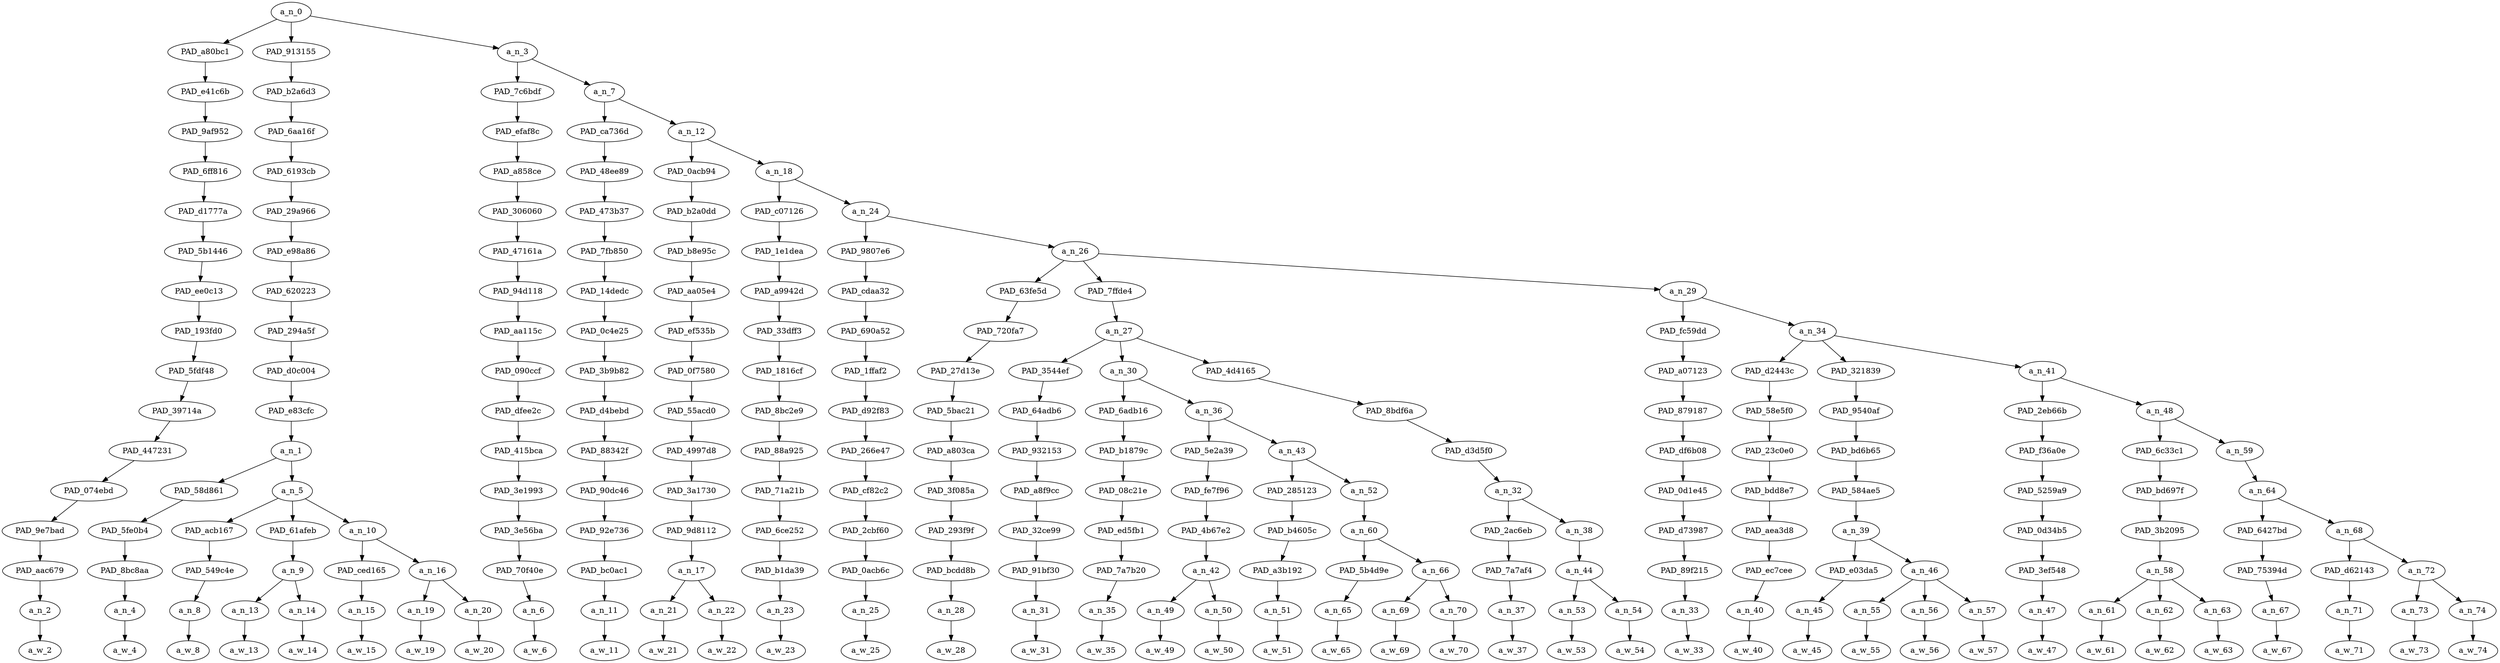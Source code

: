 strict digraph "" {
	a_n_0	[div_dir=1,
		index=0,
		level=16,
		pos="5.95191333912037,16!",
		text_span="[0, 1, 2, 3, 4, 5, 6, 7, 8, 9, 10, 11, 12, 13, 14, 15, 16, 17, 18, 19, 20, 21, 22, 23, 24, 25, 26, 27, 28, 29, 30, 31, 32, 33, 34, \
35, 36, 37, 38, 39]",
		value=1.00000001];
	PAD_a80bc1	[div_dir=1,
		index=1,
		level=15,
		pos="7.0,15!",
		text_span="[7]",
		value=0.01463739];
	a_n_0 -> PAD_a80bc1;
	PAD_913155	[div_dir=1,
		index=0,
		level=15,
		pos="1.375,15!",
		text_span="[0, 1, 2, 3, 4, 5, 6]",
		value=0.32073524];
	a_n_0 -> PAD_913155;
	a_n_3	[div_dir=1,
		index=2,
		level=15,
		pos="9.48074001736111,15!",
		text_span="[8, 9, 10, 11, 12, 13, 14, 15, 16, 17, 18, 19, 20, 21, 22, 23, 24, 25, 26, 27, 28, 29, 30, 31, 32, 33, 34, 35, 36, 37, 38, 39]",
		value=0.66426019];
	a_n_0 -> a_n_3;
	PAD_e41c6b	[div_dir=1,
		index=1,
		level=14,
		pos="7.0,14!",
		text_span="[7]",
		value=0.01463739];
	PAD_a80bc1 -> PAD_e41c6b;
	PAD_9af952	[div_dir=1,
		index=1,
		level=13,
		pos="7.0,13!",
		text_span="[7]",
		value=0.01463739];
	PAD_e41c6b -> PAD_9af952;
	PAD_6ff816	[div_dir=1,
		index=1,
		level=12,
		pos="7.0,12!",
		text_span="[7]",
		value=0.01463739];
	PAD_9af952 -> PAD_6ff816;
	PAD_d1777a	[div_dir=1,
		index=1,
		level=11,
		pos="7.0,11!",
		text_span="[7]",
		value=0.01463739];
	PAD_6ff816 -> PAD_d1777a;
	PAD_5b1446	[div_dir=1,
		index=1,
		level=10,
		pos="7.0,10!",
		text_span="[7]",
		value=0.01463739];
	PAD_d1777a -> PAD_5b1446;
	PAD_ee0c13	[div_dir=1,
		index=1,
		level=9,
		pos="7.0,9!",
		text_span="[7]",
		value=0.01463739];
	PAD_5b1446 -> PAD_ee0c13;
	PAD_193fd0	[div_dir=1,
		index=1,
		level=8,
		pos="7.0,8!",
		text_span="[7]",
		value=0.01463739];
	PAD_ee0c13 -> PAD_193fd0;
	PAD_5fdf48	[div_dir=1,
		index=1,
		level=7,
		pos="7.0,7!",
		text_span="[7]",
		value=0.01463739];
	PAD_193fd0 -> PAD_5fdf48;
	PAD_39714a	[div_dir=1,
		index=1,
		level=6,
		pos="7.0,6!",
		text_span="[7]",
		value=0.01463739];
	PAD_5fdf48 -> PAD_39714a;
	PAD_447231	[div_dir=1,
		index=1,
		level=5,
		pos="7.0,5!",
		text_span="[7]",
		value=0.01463739];
	PAD_39714a -> PAD_447231;
	PAD_074ebd	[div_dir=1,
		index=2,
		level=4,
		pos="7.0,4!",
		text_span="[7]",
		value=0.01463739];
	PAD_447231 -> PAD_074ebd;
	PAD_9e7bad	[div_dir=1,
		index=4,
		level=3,
		pos="7.0,3!",
		text_span="[7]",
		value=0.01463739];
	PAD_074ebd -> PAD_9e7bad;
	PAD_aac679	[div_dir=1,
		index=5,
		level=2,
		pos="7.0,2!",
		text_span="[7]",
		value=0.01463739];
	PAD_9e7bad -> PAD_aac679;
	a_n_2	[div_dir=1,
		index=7,
		level=1,
		pos="7.0,1!",
		text_span="[7]",
		value=0.01463739];
	PAD_aac679 -> a_n_2;
	a_w_2	[div_dir=0,
		index=7,
		level=0,
		pos="7,0!",
		text_span="[7]",
		value=but];
	a_n_2 -> a_w_2;
	PAD_b2a6d3	[div_dir=1,
		index=0,
		level=14,
		pos="1.375,14!",
		text_span="[0, 1, 2, 3, 4, 5, 6]",
		value=0.32073524];
	PAD_913155 -> PAD_b2a6d3;
	PAD_6aa16f	[div_dir=1,
		index=0,
		level=13,
		pos="1.375,13!",
		text_span="[0, 1, 2, 3, 4, 5, 6]",
		value=0.32073524];
	PAD_b2a6d3 -> PAD_6aa16f;
	PAD_6193cb	[div_dir=1,
		index=0,
		level=12,
		pos="1.375,12!",
		text_span="[0, 1, 2, 3, 4, 5, 6]",
		value=0.32073524];
	PAD_6aa16f -> PAD_6193cb;
	PAD_29a966	[div_dir=1,
		index=0,
		level=11,
		pos="1.375,11!",
		text_span="[0, 1, 2, 3, 4, 5, 6]",
		value=0.32073524];
	PAD_6193cb -> PAD_29a966;
	PAD_e98a86	[div_dir=1,
		index=0,
		level=10,
		pos="1.375,10!",
		text_span="[0, 1, 2, 3, 4, 5, 6]",
		value=0.32073524];
	PAD_29a966 -> PAD_e98a86;
	PAD_620223	[div_dir=1,
		index=0,
		level=9,
		pos="1.375,9!",
		text_span="[0, 1, 2, 3, 4, 5, 6]",
		value=0.32073524];
	PAD_e98a86 -> PAD_620223;
	PAD_294a5f	[div_dir=1,
		index=0,
		level=8,
		pos="1.375,8!",
		text_span="[0, 1, 2, 3, 4, 5, 6]",
		value=0.32073524];
	PAD_620223 -> PAD_294a5f;
	PAD_d0c004	[div_dir=1,
		index=0,
		level=7,
		pos="1.375,7!",
		text_span="[0, 1, 2, 3, 4, 5, 6]",
		value=0.32073524];
	PAD_294a5f -> PAD_d0c004;
	PAD_e83cfc	[div_dir=1,
		index=0,
		level=6,
		pos="1.375,6!",
		text_span="[0, 1, 2, 3, 4, 5, 6]",
		value=0.32073524];
	PAD_d0c004 -> PAD_e83cfc;
	a_n_1	[div_dir=1,
		index=0,
		level=5,
		pos="1.375,5!",
		text_span="[0, 1, 2, 3, 4, 5, 6]",
		value=0.32073524];
	PAD_e83cfc -> a_n_1;
	PAD_58d861	[div_dir=1,
		index=0,
		level=4,
		pos="0.0,4!",
		text_span="[0]",
		value=0.10553053];
	a_n_1 -> PAD_58d861;
	a_n_5	[div_dir=1,
		index=1,
		level=4,
		pos="2.75,4!",
		text_span="[1, 2, 3, 4, 5, 6]",
		value=0.21490451];
	a_n_1 -> a_n_5;
	PAD_5fe0b4	[div_dir=1,
		index=0,
		level=3,
		pos="0.0,3!",
		text_span="[0]",
		value=0.10553053];
	PAD_58d861 -> PAD_5fe0b4;
	PAD_8bc8aa	[div_dir=1,
		index=0,
		level=2,
		pos="0.0,2!",
		text_span="[0]",
		value=0.10553053];
	PAD_5fe0b4 -> PAD_8bc8aa;
	a_n_4	[div_dir=1,
		index=0,
		level=1,
		pos="0.0,1!",
		text_span="[0]",
		value=0.10553053];
	PAD_8bc8aa -> a_n_4;
	a_w_4	[div_dir=0,
		index=0,
		level=0,
		pos="0,0!",
		text_span="[0]",
		value=blacks];
	a_n_4 -> a_w_4;
	PAD_acb167	[div_dir=-1,
		index=1,
		level=3,
		pos="1.0,3!",
		text_span="[1]",
		value=0.02752094];
	a_n_5 -> PAD_acb167;
	PAD_61afeb	[div_dir=1,
		index=2,
		level=3,
		pos="2.5,3!",
		text_span="[2, 3]",
		value=0.09133739];
	a_n_5 -> PAD_61afeb;
	a_n_10	[div_dir=-1,
		index=3,
		level=3,
		pos="4.75,3!",
		text_span="[4, 5, 6]",
		value=0.09603195];
	a_n_5 -> a_n_10;
	PAD_549c4e	[div_dir=-1,
		index=1,
		level=2,
		pos="1.0,2!",
		text_span="[1]",
		value=0.02752094];
	PAD_acb167 -> PAD_549c4e;
	a_n_8	[div_dir=-1,
		index=1,
		level=1,
		pos="1.0,1!",
		text_span="[1]",
		value=0.02752094];
	PAD_549c4e -> a_n_8;
	a_w_8	[div_dir=0,
		index=1,
		level=0,
		pos="1,0!",
		text_span="[1]",
		value=are];
	a_n_8 -> a_w_8;
	a_n_9	[div_dir=1,
		index=2,
		level=2,
		pos="2.5,2!",
		text_span="[2, 3]",
		value=0.09133739];
	PAD_61afeb -> a_n_9;
	a_n_13	[div_dir=-1,
		index=2,
		level=1,
		pos="2.0,1!",
		text_span="[2]",
		value=0.02271709];
	a_n_9 -> a_n_13;
	a_n_14	[div_dir=1,
		index=3,
		level=1,
		pos="3.0,1!",
		text_span="[3]",
		value=0.06853545];
	a_n_9 -> a_n_14;
	a_w_13	[div_dir=0,
		index=2,
		level=0,
		pos="2,0!",
		text_span="[2]",
		value=much];
	a_n_13 -> a_w_13;
	a_w_14	[div_dir=0,
		index=3,
		level=0,
		pos="3,0!",
		text_span="[3]",
		value=fatter];
	a_n_14 -> a_w_14;
	PAD_ced165	[div_dir=-1,
		index=3,
		level=2,
		pos="4.0,2!",
		text_span="[4]",
		value=0.02059287];
	a_n_10 -> PAD_ced165;
	a_n_16	[div_dir=1,
		index=4,
		level=2,
		pos="5.5,2!",
		text_span="[5, 6]",
		value=0.07539213];
	a_n_10 -> a_n_16;
	a_n_15	[div_dir=-1,
		index=4,
		level=1,
		pos="4.0,1!",
		text_span="[4]",
		value=0.02059287];
	PAD_ced165 -> a_n_15;
	a_w_15	[div_dir=0,
		index=4,
		level=0,
		pos="4,0!",
		text_span="[4]",
		value=in];
	a_n_15 -> a_w_15;
	a_n_19	[div_dir=-1,
		index=5,
		level=1,
		pos="5.0,1!",
		text_span="[5]",
		value=0.04233211];
	a_n_16 -> a_n_19;
	a_n_20	[div_dir=1,
		index=6,
		level=1,
		pos="6.0,1!",
		text_span="[6]",
		value=0.03305390];
	a_n_16 -> a_n_20;
	a_w_19	[div_dir=0,
		index=5,
		level=0,
		pos="5,0!",
		text_span="[5]",
		value=white];
	a_n_19 -> a_w_19;
	a_w_20	[div_dir=0,
		index=6,
		level=0,
		pos="6,0!",
		text_span="[6]",
		value=societies];
	a_n_20 -> a_w_20;
	PAD_7c6bdf	[div_dir=1,
		index=2,
		level=14,
		pos="8.0,14!",
		text_span="[8]",
		value=0.01383015];
	a_n_3 -> PAD_7c6bdf;
	a_n_7	[div_dir=1,
		index=3,
		level=14,
		pos="10.961480034722221,14!",
		text_span="[9, 10, 11, 12, 13, 14, 15, 16, 17, 18, 19, 20, 21, 22, 23, 24, 25, 26, 27, 28, 29, 30, 31, 32, 33, 34, 35, 36, 37, 38, 39]",
		value=0.65016518];
	a_n_3 -> a_n_7;
	PAD_efaf8c	[div_dir=1,
		index=2,
		level=13,
		pos="8.0,13!",
		text_span="[8]",
		value=0.01383015];
	PAD_7c6bdf -> PAD_efaf8c;
	PAD_a858ce	[div_dir=1,
		index=2,
		level=12,
		pos="8.0,12!",
		text_span="[8]",
		value=0.01383015];
	PAD_efaf8c -> PAD_a858ce;
	PAD_306060	[div_dir=1,
		index=2,
		level=11,
		pos="8.0,11!",
		text_span="[8]",
		value=0.01383015];
	PAD_a858ce -> PAD_306060;
	PAD_47161a	[div_dir=1,
		index=2,
		level=10,
		pos="8.0,10!",
		text_span="[8]",
		value=0.01383015];
	PAD_306060 -> PAD_47161a;
	PAD_94d118	[div_dir=1,
		index=2,
		level=9,
		pos="8.0,9!",
		text_span="[8]",
		value=0.01383015];
	PAD_47161a -> PAD_94d118;
	PAD_aa115c	[div_dir=1,
		index=2,
		level=8,
		pos="8.0,8!",
		text_span="[8]",
		value=0.01383015];
	PAD_94d118 -> PAD_aa115c;
	PAD_090ccf	[div_dir=1,
		index=2,
		level=7,
		pos="8.0,7!",
		text_span="[8]",
		value=0.01383015];
	PAD_aa115c -> PAD_090ccf;
	PAD_dfee2c	[div_dir=1,
		index=2,
		level=6,
		pos="8.0,6!",
		text_span="[8]",
		value=0.01383015];
	PAD_090ccf -> PAD_dfee2c;
	PAD_415bca	[div_dir=1,
		index=2,
		level=5,
		pos="8.0,5!",
		text_span="[8]",
		value=0.01383015];
	PAD_dfee2c -> PAD_415bca;
	PAD_3e1993	[div_dir=1,
		index=3,
		level=4,
		pos="8.0,4!",
		text_span="[8]",
		value=0.01383015];
	PAD_415bca -> PAD_3e1993;
	PAD_3e56ba	[div_dir=1,
		index=5,
		level=3,
		pos="8.0,3!",
		text_span="[8]",
		value=0.01383015];
	PAD_3e1993 -> PAD_3e56ba;
	PAD_70f40e	[div_dir=1,
		index=6,
		level=2,
		pos="8.0,2!",
		text_span="[8]",
		value=0.01383015];
	PAD_3e56ba -> PAD_70f40e;
	a_n_6	[div_dir=1,
		index=8,
		level=1,
		pos="8.0,1!",
		text_span="[8]",
		value=0.01383015];
	PAD_70f40e -> a_n_6;
	a_w_6	[div_dir=0,
		index=8,
		level=0,
		pos="8,0!",
		text_span="[8]",
		value=they];
	a_n_6 -> a_w_6;
	PAD_ca736d	[div_dir=1,
		index=3,
		level=13,
		pos="9.0,13!",
		text_span="[9]",
		value=0.01818462];
	a_n_7 -> PAD_ca736d;
	a_n_12	[div_dir=1,
		index=4,
		level=13,
		pos="12.922960069444445,13!",
		text_span="[10, 11, 12, 13, 14, 15, 16, 17, 18, 19, 20, 21, 22, 23, 24, 25, 26, 27, 28, 29, 30, 31, 32, 33, 34, 35, 36, 37, 38, 39]",
		value=0.63173084];
	a_n_7 -> a_n_12;
	PAD_48ee89	[div_dir=1,
		index=3,
		level=12,
		pos="9.0,12!",
		text_span="[9]",
		value=0.01818462];
	PAD_ca736d -> PAD_48ee89;
	PAD_473b37	[div_dir=1,
		index=3,
		level=11,
		pos="9.0,11!",
		text_span="[9]",
		value=0.01818462];
	PAD_48ee89 -> PAD_473b37;
	PAD_7fb850	[div_dir=1,
		index=3,
		level=10,
		pos="9.0,10!",
		text_span="[9]",
		value=0.01818462];
	PAD_473b37 -> PAD_7fb850;
	PAD_14dedc	[div_dir=1,
		index=3,
		level=9,
		pos="9.0,9!",
		text_span="[9]",
		value=0.01818462];
	PAD_7fb850 -> PAD_14dedc;
	PAD_0c4e25	[div_dir=1,
		index=3,
		level=8,
		pos="9.0,8!",
		text_span="[9]",
		value=0.01818462];
	PAD_14dedc -> PAD_0c4e25;
	PAD_3b9b82	[div_dir=1,
		index=3,
		level=7,
		pos="9.0,7!",
		text_span="[9]",
		value=0.01818462];
	PAD_0c4e25 -> PAD_3b9b82;
	PAD_d4bebd	[div_dir=1,
		index=3,
		level=6,
		pos="9.0,6!",
		text_span="[9]",
		value=0.01818462];
	PAD_3b9b82 -> PAD_d4bebd;
	PAD_88342f	[div_dir=1,
		index=3,
		level=5,
		pos="9.0,5!",
		text_span="[9]",
		value=0.01818462];
	PAD_d4bebd -> PAD_88342f;
	PAD_90dc46	[div_dir=1,
		index=4,
		level=4,
		pos="9.0,4!",
		text_span="[9]",
		value=0.01818462];
	PAD_88342f -> PAD_90dc46;
	PAD_92e736	[div_dir=1,
		index=6,
		level=3,
		pos="9.0,3!",
		text_span="[9]",
		value=0.01818462];
	PAD_90dc46 -> PAD_92e736;
	PAD_bc0ac1	[div_dir=1,
		index=7,
		level=2,
		pos="9.0,2!",
		text_span="[9]",
		value=0.01818462];
	PAD_92e736 -> PAD_bc0ac1;
	a_n_11	[div_dir=1,
		index=9,
		level=1,
		pos="9.0,1!",
		text_span="[9]",
		value=0.01818462];
	PAD_bc0ac1 -> a_n_11;
	a_w_11	[div_dir=0,
		index=9,
		level=0,
		pos="9,0!",
		text_span="[9]",
		value=complain];
	a_n_11 -> a_w_11;
	PAD_0acb94	[div_dir=1,
		index=4,
		level=12,
		pos="10.5,12!",
		text_span="[10, 11]",
		value=0.03201707];
	a_n_12 -> PAD_0acb94;
	a_n_18	[div_dir=1,
		index=5,
		level=12,
		pos="15.34592013888889,12!",
		text_span="[12, 13, 14, 15, 16, 17, 18, 19, 20, 21, 22, 23, 24, 25, 26, 27, 28, 29, 30, 31, 32, 33, 34, 35, 36, 37, 38, 39]",
		value=0.59946098];
	a_n_12 -> a_n_18;
	PAD_b2a0dd	[div_dir=1,
		index=4,
		level=11,
		pos="10.5,11!",
		text_span="[10, 11]",
		value=0.03201707];
	PAD_0acb94 -> PAD_b2a0dd;
	PAD_b8e95c	[div_dir=1,
		index=4,
		level=10,
		pos="10.5,10!",
		text_span="[10, 11]",
		value=0.03201707];
	PAD_b2a0dd -> PAD_b8e95c;
	PAD_aa05e4	[div_dir=1,
		index=4,
		level=9,
		pos="10.5,9!",
		text_span="[10, 11]",
		value=0.03201707];
	PAD_b8e95c -> PAD_aa05e4;
	PAD_ef535b	[div_dir=1,
		index=4,
		level=8,
		pos="10.5,8!",
		text_span="[10, 11]",
		value=0.03201707];
	PAD_aa05e4 -> PAD_ef535b;
	PAD_0f7580	[div_dir=1,
		index=4,
		level=7,
		pos="10.5,7!",
		text_span="[10, 11]",
		value=0.03201707];
	PAD_ef535b -> PAD_0f7580;
	PAD_55acd0	[div_dir=1,
		index=4,
		level=6,
		pos="10.5,6!",
		text_span="[10, 11]",
		value=0.03201707];
	PAD_0f7580 -> PAD_55acd0;
	PAD_4997d8	[div_dir=1,
		index=4,
		level=5,
		pos="10.5,5!",
		text_span="[10, 11]",
		value=0.03201707];
	PAD_55acd0 -> PAD_4997d8;
	PAD_3a1730	[div_dir=1,
		index=5,
		level=4,
		pos="10.5,4!",
		text_span="[10, 11]",
		value=0.03201707];
	PAD_4997d8 -> PAD_3a1730;
	PAD_9d8112	[div_dir=1,
		index=7,
		level=3,
		pos="10.5,3!",
		text_span="[10, 11]",
		value=0.03201707];
	PAD_3a1730 -> PAD_9d8112;
	a_n_17	[div_dir=1,
		index=8,
		level=2,
		pos="10.5,2!",
		text_span="[10, 11]",
		value=0.03201707];
	PAD_9d8112 -> a_n_17;
	a_n_21	[div_dir=1,
		index=10,
		level=1,
		pos="10.0,1!",
		text_span="[10]",
		value=0.01309291];
	a_n_17 -> a_n_21;
	a_n_22	[div_dir=-1,
		index=11,
		level=1,
		pos="11.0,1!",
		text_span="[11]",
		value=0.01890893];
	a_n_17 -> a_n_22;
	a_w_21	[div_dir=0,
		index=10,
		level=0,
		pos="10,0!",
		text_span="[10]",
		value=a];
	a_n_21 -> a_w_21;
	a_w_22	[div_dir=0,
		index=11,
		level=0,
		pos="11,0!",
		text_span="[11]",
		value=lot];
	a_n_22 -> a_w_22;
	PAD_c07126	[div_dir=-1,
		index=5,
		level=11,
		pos="12.0,11!",
		text_span="[12]",
		value=0.01991676];
	a_n_18 -> PAD_c07126;
	a_n_24	[div_dir=1,
		index=6,
		level=11,
		pos="18.69184027777778,11!",
		text_span="[13, 14, 15, 16, 17, 18, 19, 20, 21, 22, 23, 24, 25, 26, 27, 28, 29, 30, 31, 32, 33, 34, 35, 36, 37, 38, 39]",
		value=0.57928656];
	a_n_18 -> a_n_24;
	PAD_1e1dea	[div_dir=-1,
		index=5,
		level=10,
		pos="12.0,10!",
		text_span="[12]",
		value=0.01991676];
	PAD_c07126 -> PAD_1e1dea;
	PAD_a9942d	[div_dir=-1,
		index=5,
		level=9,
		pos="12.0,9!",
		text_span="[12]",
		value=0.01991676];
	PAD_1e1dea -> PAD_a9942d;
	PAD_33dff3	[div_dir=-1,
		index=5,
		level=8,
		pos="12.0,8!",
		text_span="[12]",
		value=0.01991676];
	PAD_a9942d -> PAD_33dff3;
	PAD_1816cf	[div_dir=-1,
		index=5,
		level=7,
		pos="12.0,7!",
		text_span="[12]",
		value=0.01991676];
	PAD_33dff3 -> PAD_1816cf;
	PAD_8bc2e9	[div_dir=-1,
		index=5,
		level=6,
		pos="12.0,6!",
		text_span="[12]",
		value=0.01991676];
	PAD_1816cf -> PAD_8bc2e9;
	PAD_88a925	[div_dir=-1,
		index=5,
		level=5,
		pos="12.0,5!",
		text_span="[12]",
		value=0.01991676];
	PAD_8bc2e9 -> PAD_88a925;
	PAD_71a21b	[div_dir=-1,
		index=6,
		level=4,
		pos="12.0,4!",
		text_span="[12]",
		value=0.01991676];
	PAD_88a925 -> PAD_71a21b;
	PAD_6ce252	[div_dir=-1,
		index=8,
		level=3,
		pos="12.0,3!",
		text_span="[12]",
		value=0.01991676];
	PAD_71a21b -> PAD_6ce252;
	PAD_b1da39	[div_dir=-1,
		index=9,
		level=2,
		pos="12.0,2!",
		text_span="[12]",
		value=0.01991676];
	PAD_6ce252 -> PAD_b1da39;
	a_n_23	[div_dir=-1,
		index=12,
		level=1,
		pos="12.0,1!",
		text_span="[12]",
		value=0.01991676];
	PAD_b1da39 -> a_n_23;
	a_w_23	[div_dir=0,
		index=12,
		level=0,
		pos="12,0!",
		text_span="[12]",
		value=guess];
	a_n_23 -> a_w_23;
	PAD_9807e6	[div_dir=1,
		index=6,
		level=10,
		pos="13.0,10!",
		text_span="[13]",
		value=0.02870250];
	a_n_24 -> PAD_9807e6;
	a_n_26	[div_dir=1,
		index=7,
		level=10,
		pos="24.383680555555557,10!",
		text_span="[14, 15, 16, 17, 18, 19, 20, 21, 22, 23, 24, 25, 26, 27, 28, 29, 30, 31, 32, 33, 34, 35, 36, 37, 38, 39]",
		value=0.55031155];
	a_n_24 -> a_n_26;
	PAD_cdaa32	[div_dir=1,
		index=6,
		level=9,
		pos="13.0,9!",
		text_span="[13]",
		value=0.02870250];
	PAD_9807e6 -> PAD_cdaa32;
	PAD_690a52	[div_dir=1,
		index=6,
		level=8,
		pos="13.0,8!",
		text_span="[13]",
		value=0.02870250];
	PAD_cdaa32 -> PAD_690a52;
	PAD_1ffaf2	[div_dir=1,
		index=6,
		level=7,
		pos="13.0,7!",
		text_span="[13]",
		value=0.02870250];
	PAD_690a52 -> PAD_1ffaf2;
	PAD_d92f83	[div_dir=1,
		index=6,
		level=6,
		pos="13.0,6!",
		text_span="[13]",
		value=0.02870250];
	PAD_1ffaf2 -> PAD_d92f83;
	PAD_266e47	[div_dir=1,
		index=6,
		level=5,
		pos="13.0,5!",
		text_span="[13]",
		value=0.02870250];
	PAD_d92f83 -> PAD_266e47;
	PAD_cf82c2	[div_dir=1,
		index=7,
		level=4,
		pos="13.0,4!",
		text_span="[13]",
		value=0.02870250];
	PAD_266e47 -> PAD_cf82c2;
	PAD_2cbf60	[div_dir=1,
		index=9,
		level=3,
		pos="13.0,3!",
		text_span="[13]",
		value=0.02870250];
	PAD_cf82c2 -> PAD_2cbf60;
	PAD_0acb6c	[div_dir=1,
		index=10,
		level=2,
		pos="13.0,2!",
		text_span="[13]",
		value=0.02870250];
	PAD_2cbf60 -> PAD_0acb6c;
	a_n_25	[div_dir=1,
		index=13,
		level=1,
		pos="13.0,1!",
		text_span="[13]",
		value=0.02870250];
	PAD_0acb6c -> a_n_25;
	a_w_25	[div_dir=0,
		index=13,
		level=0,
		pos="13,0!",
		text_span="[13]",
		value=thats];
	a_n_25 -> a_w_25;
	PAD_63fe5d	[div_dir=-1,
		index=8,
		level=9,
		pos="25.0,9!",
		text_span="[25]",
		value=0.01595285];
	a_n_26 -> PAD_63fe5d;
	PAD_7ffde4	[div_dir=1,
		index=7,
		level=9,
		pos="19.697916666666668,9!",
		text_span="[14, 15, 16, 17, 18, 19, 20, 21, 22, 23, 24]",
		value=0.16565972];
	a_n_26 -> PAD_7ffde4;
	a_n_29	[div_dir=1,
		index=9,
		level=9,
		pos="28.453125,9!",
		text_span="[26, 27, 28, 29, 30, 31, 32, 33, 34, 35, 36, 37, 38, 39]",
		value=0.36841803];
	a_n_26 -> a_n_29;
	PAD_720fa7	[div_dir=-1,
		index=8,
		level=8,
		pos="25.0,8!",
		text_span="[25]",
		value=0.01595285];
	PAD_63fe5d -> PAD_720fa7;
	PAD_27d13e	[div_dir=-1,
		index=10,
		level=7,
		pos="25.0,7!",
		text_span="[25]",
		value=0.01595285];
	PAD_720fa7 -> PAD_27d13e;
	PAD_5bac21	[div_dir=-1,
		index=11,
		level=6,
		pos="25.0,6!",
		text_span="[25]",
		value=0.01595285];
	PAD_27d13e -> PAD_5bac21;
	PAD_a803ca	[div_dir=-1,
		index=12,
		level=5,
		pos="25.0,5!",
		text_span="[25]",
		value=0.01595285];
	PAD_5bac21 -> PAD_a803ca;
	PAD_3f085a	[div_dir=-1,
		index=14,
		level=4,
		pos="25.0,4!",
		text_span="[25]",
		value=0.01595285];
	PAD_a803ca -> PAD_3f085a;
	PAD_293f9f	[div_dir=-1,
		index=17,
		level=3,
		pos="25.0,3!",
		text_span="[25]",
		value=0.01595285];
	PAD_3f085a -> PAD_293f9f;
	PAD_bcdd8b	[div_dir=-1,
		index=19,
		level=2,
		pos="25.0,2!",
		text_span="[25]",
		value=0.01595285];
	PAD_293f9f -> PAD_bcdd8b;
	a_n_28	[div_dir=-1,
		index=25,
		level=1,
		pos="25.0,1!",
		text_span="[25]",
		value=0.01595285];
	PAD_bcdd8b -> a_n_28;
	a_w_28	[div_dir=0,
		index=25,
		level=0,
		pos="25,0!",
		text_span="[25]",
		value=but1];
	a_n_28 -> a_w_28;
	a_n_27	[div_dir=1,
		index=7,
		level=8,
		pos="19.697916666666668,8!",
		text_span="[14, 15, 16, 17, 18, 19, 20, 21, 22, 23, 24]",
		value=0.16565972];
	PAD_7ffde4 -> a_n_27;
	PAD_3544ef	[div_dir=1,
		index=8,
		level=7,
		pos="21.0,7!",
		text_span="[21]",
		value=0.01560168];
	a_n_27 -> PAD_3544ef;
	a_n_30	[div_dir=1,
		index=7,
		level=7,
		pos="15.34375,7!",
		text_span="[14, 15, 16, 17, 18, 19, 20]",
		value=0.09832161];
	a_n_27 -> a_n_30;
	PAD_4d4165	[div_dir=-1,
		index=9,
		level=7,
		pos="22.75,7!",
		text_span="[22, 23, 24]",
		value=0.05171669];
	a_n_27 -> PAD_4d4165;
	PAD_64adb6	[div_dir=1,
		index=9,
		level=6,
		pos="21.0,6!",
		text_span="[21]",
		value=0.01560168];
	PAD_3544ef -> PAD_64adb6;
	PAD_932153	[div_dir=1,
		index=10,
		level=5,
		pos="21.0,5!",
		text_span="[21]",
		value=0.01560168];
	PAD_64adb6 -> PAD_932153;
	PAD_a8f9cc	[div_dir=1,
		index=12,
		level=4,
		pos="21.0,4!",
		text_span="[21]",
		value=0.01560168];
	PAD_932153 -> PAD_a8f9cc;
	PAD_32ce99	[div_dir=1,
		index=14,
		level=3,
		pos="21.0,3!",
		text_span="[21]",
		value=0.01560168];
	PAD_a8f9cc -> PAD_32ce99;
	PAD_91bf30	[div_dir=1,
		index=16,
		level=2,
		pos="21.0,2!",
		text_span="[21]",
		value=0.01560168];
	PAD_32ce99 -> PAD_91bf30;
	a_n_31	[div_dir=1,
		index=21,
		level=1,
		pos="21.0,1!",
		text_span="[21]",
		value=0.01560168];
	PAD_91bf30 -> a_n_31;
	a_w_31	[div_dir=0,
		index=21,
		level=0,
		pos="21,0!",
		text_span="[21]",
		value=we];
	a_n_31 -> a_w_31;
	PAD_6adb16	[div_dir=-1,
		index=7,
		level=6,
		pos="14.0,6!",
		text_span="[14]",
		value=0.01437263];
	a_n_30 -> PAD_6adb16;
	a_n_36	[div_dir=1,
		index=8,
		level=6,
		pos="16.6875,6!",
		text_span="[15, 16, 17, 18, 19, 20]",
		value=0.08391758];
	a_n_30 -> a_n_36;
	PAD_b1879c	[div_dir=-1,
		index=7,
		level=5,
		pos="14.0,5!",
		text_span="[14]",
		value=0.01437263];
	PAD_6adb16 -> PAD_b1879c;
	PAD_08c21e	[div_dir=-1,
		index=8,
		level=4,
		pos="14.0,4!",
		text_span="[14]",
		value=0.01437263];
	PAD_b1879c -> PAD_08c21e;
	PAD_ed5fb1	[div_dir=-1,
		index=10,
		level=3,
		pos="14.0,3!",
		text_span="[14]",
		value=0.01437263];
	PAD_08c21e -> PAD_ed5fb1;
	PAD_7a7b20	[div_dir=-1,
		index=11,
		level=2,
		pos="14.0,2!",
		text_span="[14]",
		value=0.01437263];
	PAD_ed5fb1 -> PAD_7a7b20;
	a_n_35	[div_dir=-1,
		index=14,
		level=1,
		pos="14.0,1!",
		text_span="[14]",
		value=0.01437263];
	PAD_7a7b20 -> a_n_35;
	a_w_35	[div_dir=0,
		index=14,
		level=0,
		pos="14,0!",
		text_span="[14]",
		value=why];
	a_n_35 -> a_w_35;
	PAD_5e2a39	[div_dir=1,
		index=8,
		level=5,
		pos="15.5,5!",
		text_span="[15, 16]",
		value=0.02676332];
	a_n_36 -> PAD_5e2a39;
	a_n_43	[div_dir=-1,
		index=9,
		level=5,
		pos="17.875,5!",
		text_span="[17, 18, 19, 20]",
		value=0.05711964];
	a_n_36 -> a_n_43;
	PAD_fe7f96	[div_dir=1,
		index=9,
		level=4,
		pos="15.5,4!",
		text_span="[15, 16]",
		value=0.02676332];
	PAD_5e2a39 -> PAD_fe7f96;
	PAD_4b67e2	[div_dir=1,
		index=11,
		level=3,
		pos="15.5,3!",
		text_span="[15, 16]",
		value=0.02676332];
	PAD_fe7f96 -> PAD_4b67e2;
	a_n_42	[div_dir=1,
		index=12,
		level=2,
		pos="15.5,2!",
		text_span="[15, 16]",
		value=0.02676332];
	PAD_4b67e2 -> a_n_42;
	a_n_49	[div_dir=1,
		index=15,
		level=1,
		pos="15.0,1!",
		text_span="[15]",
		value=0.01419915];
	a_n_42 -> a_n_49;
	a_n_50	[div_dir=1,
		index=16,
		level=1,
		pos="16.0,1!",
		text_span="[16]",
		value=0.01250283];
	a_n_42 -> a_n_50;
	a_w_49	[div_dir=0,
		index=15,
		level=0,
		pos="15,0!",
		text_span="[15]",
		value=they1];
	a_n_49 -> a_w_49;
	a_w_50	[div_dir=0,
		index=16,
		level=0,
		pos="16,0!",
		text_span="[16]",
		value=all];
	a_n_50 -> a_w_50;
	PAD_285123	[div_dir=1,
		index=10,
		level=4,
		pos="17.0,4!",
		text_span="[17]",
		value=0.01423920];
	a_n_43 -> PAD_285123;
	a_n_52	[div_dir=-1,
		index=11,
		level=4,
		pos="18.75,4!",
		text_span="[18, 19, 20]",
		value=0.04287846];
	a_n_43 -> a_n_52;
	PAD_b4605c	[div_dir=1,
		index=12,
		level=3,
		pos="17.0,3!",
		text_span="[17]",
		value=0.01423920];
	PAD_285123 -> PAD_b4605c;
	PAD_a3b192	[div_dir=1,
		index=13,
		level=2,
		pos="17.0,2!",
		text_span="[17]",
		value=0.01423920];
	PAD_b4605c -> PAD_a3b192;
	a_n_51	[div_dir=1,
		index=17,
		level=1,
		pos="17.0,1!",
		text_span="[17]",
		value=0.01423920];
	PAD_a3b192 -> a_n_51;
	a_w_51	[div_dir=0,
		index=17,
		level=0,
		pos="17,0!",
		text_span="[17]",
		value=want];
	a_n_51 -> a_w_51;
	a_n_60	[div_dir=-1,
		index=13,
		level=3,
		pos="18.75,3!",
		text_span="[18, 19, 20]",
		value=0.04287519];
	a_n_52 -> a_n_60;
	PAD_5b4d9e	[div_dir=-1,
		index=14,
		level=2,
		pos="18.0,2!",
		text_span="[18]",
		value=0.01052959];
	a_n_60 -> PAD_5b4d9e;
	a_n_66	[div_dir=-1,
		index=15,
		level=2,
		pos="19.5,2!",
		text_span="[19, 20]",
		value=0.03234232];
	a_n_60 -> a_n_66;
	a_n_65	[div_dir=-1,
		index=18,
		level=1,
		pos="18.0,1!",
		text_span="[18]",
		value=0.01052959];
	PAD_5b4d9e -> a_n_65;
	a_w_65	[div_dir=0,
		index=18,
		level=0,
		pos="18,0!",
		text_span="[18]",
		value=to];
	a_n_65 -> a_w_65;
	a_n_69	[div_dir=1,
		index=19,
		level=1,
		pos="19.0,1!",
		text_span="[19]",
		value=0.01689116];
	a_n_66 -> a_n_69;
	a_n_70	[div_dir=-1,
		index=20,
		level=1,
		pos="20.0,1!",
		text_span="[20]",
		value=0.01544805];
	a_n_66 -> a_n_70;
	a_w_69	[div_dir=0,
		index=19,
		level=0,
		pos="19,0!",
		text_span="[19]",
		value=move];
	a_n_69 -> a_w_69;
	a_w_70	[div_dir=0,
		index=20,
		level=0,
		pos="20,0!",
		text_span="[20]",
		value=here];
	a_n_70 -> a_w_70;
	PAD_8bdf6a	[div_dir=-1,
		index=10,
		level=6,
		pos="22.75,6!",
		text_span="[22, 23, 24]",
		value=0.05171669];
	PAD_4d4165 -> PAD_8bdf6a;
	PAD_d3d5f0	[div_dir=-1,
		index=11,
		level=5,
		pos="22.75,5!",
		text_span="[22, 23, 24]",
		value=0.05171669];
	PAD_8bdf6a -> PAD_d3d5f0;
	a_n_32	[div_dir=-1,
		index=13,
		level=4,
		pos="22.75,4!",
		text_span="[22, 23, 24]",
		value=0.05171669];
	PAD_d3d5f0 -> a_n_32;
	PAD_2ac6eb	[div_dir=-1,
		index=15,
		level=3,
		pos="22.0,3!",
		text_span="[22]",
		value=0.01711772];
	a_n_32 -> PAD_2ac6eb;
	a_n_38	[div_dir=-1,
		index=16,
		level=3,
		pos="23.5,3!",
		text_span="[23, 24]",
		value=0.03456633];
	a_n_32 -> a_n_38;
	PAD_7a7af4	[div_dir=-1,
		index=17,
		level=2,
		pos="22.0,2!",
		text_span="[22]",
		value=0.01711772];
	PAD_2ac6eb -> PAD_7a7af4;
	a_n_37	[div_dir=-1,
		index=22,
		level=1,
		pos="22.0,1!",
		text_span="[22]",
		value=0.01711772];
	PAD_7a7af4 -> a_n_37;
	a_w_37	[div_dir=0,
		index=22,
		level=0,
		pos="22,0!",
		text_span="[22]",
		value=tried];
	a_n_37 -> a_w_37;
	a_n_44	[div_dir=-1,
		index=18,
		level=2,
		pos="23.5,2!",
		text_span="[23, 24]",
		value=0.03453601];
	a_n_38 -> a_n_44;
	a_n_53	[div_dir=-1,
		index=23,
		level=1,
		pos="23.0,1!",
		text_span="[23]",
		value=0.02019017];
	a_n_44 -> a_n_53;
	a_n_54	[div_dir=-1,
		index=24,
		level=1,
		pos="24.0,1!",
		text_span="[24]",
		value=0.01431552];
	a_n_44 -> a_n_54;
	a_w_53	[div_dir=0,
		index=23,
		level=0,
		pos="23,0!",
		text_span="[23]",
		value=investing];
	a_n_53 -> a_w_53;
	a_w_54	[div_dir=0,
		index=24,
		level=0,
		pos="24,0!",
		text_span="[24]",
		value=there];
	a_n_54 -> a_w_54;
	PAD_fc59dd	[div_dir=-1,
		index=9,
		level=8,
		pos="26.0,8!",
		text_span="[26]",
		value=0.02434405];
	a_n_29 -> PAD_fc59dd;
	a_n_34	[div_dir=1,
		index=10,
		level=8,
		pos="30.90625,8!",
		text_span="[27, 28, 29, 30, 31, 32, 33, 34, 35, 36, 37, 38, 39]",
		value=0.34369239];
	a_n_29 -> a_n_34;
	PAD_a07123	[div_dir=-1,
		index=11,
		level=7,
		pos="26.0,7!",
		text_span="[26]",
		value=0.02434405];
	PAD_fc59dd -> PAD_a07123;
	PAD_879187	[div_dir=-1,
		index=12,
		level=6,
		pos="26.0,6!",
		text_span="[26]",
		value=0.02434405];
	PAD_a07123 -> PAD_879187;
	PAD_df6b08	[div_dir=-1,
		index=13,
		level=5,
		pos="26.0,5!",
		text_span="[26]",
		value=0.02434405];
	PAD_879187 -> PAD_df6b08;
	PAD_0d1e45	[div_dir=-1,
		index=15,
		level=4,
		pos="26.0,4!",
		text_span="[26]",
		value=0.02434405];
	PAD_df6b08 -> PAD_0d1e45;
	PAD_d73987	[div_dir=-1,
		index=18,
		level=3,
		pos="26.0,3!",
		text_span="[26]",
		value=0.02434405];
	PAD_0d1e45 -> PAD_d73987;
	PAD_89f215	[div_dir=-1,
		index=20,
		level=2,
		pos="26.0,2!",
		text_span="[26]",
		value=0.02434405];
	PAD_d73987 -> PAD_89f215;
	a_n_33	[div_dir=-1,
		index=26,
		level=1,
		pos="26.0,1!",
		text_span="[26]",
		value=0.02434405];
	PAD_89f215 -> a_n_33;
	a_w_33	[div_dir=0,
		index=26,
		level=0,
		pos="26,0!",
		text_span="[26]",
		value=they2];
	a_n_33 -> a_w_33;
	PAD_d2443c	[div_dir=1,
		index=13,
		level=7,
		pos="31.0,7!",
		text_span="[31]",
		value=0.01710235];
	a_n_34 -> PAD_d2443c;
	PAD_321839	[div_dir=1,
		index=12,
		level=7,
		pos="28.0,7!",
		text_span="[27, 28, 29, 30]",
		value=0.13680400];
	a_n_34 -> PAD_321839;
	a_n_41	[div_dir=1,
		index=14,
		level=7,
		pos="33.71875,7!",
		text_span="[32, 33, 34, 35, 36, 37, 38, 39]",
		value=0.18935025];
	a_n_34 -> a_n_41;
	PAD_58e5f0	[div_dir=1,
		index=14,
		level=6,
		pos="31.0,6!",
		text_span="[31]",
		value=0.01710235];
	PAD_d2443c -> PAD_58e5f0;
	PAD_23c0e0	[div_dir=1,
		index=15,
		level=5,
		pos="31.0,5!",
		text_span="[31]",
		value=0.01710235];
	PAD_58e5f0 -> PAD_23c0e0;
	PAD_bdd8e7	[div_dir=1,
		index=17,
		level=4,
		pos="31.0,4!",
		text_span="[31]",
		value=0.01710235];
	PAD_23c0e0 -> PAD_bdd8e7;
	PAD_aea3d8	[div_dir=1,
		index=20,
		level=3,
		pos="31.0,3!",
		text_span="[31]",
		value=0.01710235];
	PAD_bdd8e7 -> PAD_aea3d8;
	PAD_ec7cee	[div_dir=1,
		index=23,
		level=2,
		pos="31.0,2!",
		text_span="[31]",
		value=0.01710235];
	PAD_aea3d8 -> PAD_ec7cee;
	a_n_40	[div_dir=1,
		index=31,
		level=1,
		pos="31.0,1!",
		text_span="[31]",
		value=0.01710235];
	PAD_ec7cee -> a_n_40;
	a_w_40	[div_dir=0,
		index=31,
		level=0,
		pos="31,0!",
		text_span="[31]",
		value=and];
	a_n_40 -> a_w_40;
	PAD_9540af	[div_dir=1,
		index=13,
		level=6,
		pos="28.0,6!",
		text_span="[27, 28, 29, 30]",
		value=0.13680400];
	PAD_321839 -> PAD_9540af;
	PAD_bd6b65	[div_dir=1,
		index=14,
		level=5,
		pos="28.0,5!",
		text_span="[27, 28, 29, 30]",
		value=0.13680400];
	PAD_9540af -> PAD_bd6b65;
	PAD_584ae5	[div_dir=1,
		index=16,
		level=4,
		pos="28.0,4!",
		text_span="[27, 28, 29, 30]",
		value=0.13680400];
	PAD_bd6b65 -> PAD_584ae5;
	a_n_39	[div_dir=1,
		index=19,
		level=3,
		pos="28.0,3!",
		text_span="[27, 28, 29, 30]",
		value=0.13680400];
	PAD_584ae5 -> a_n_39;
	PAD_e03da5	[div_dir=1,
		index=21,
		level=2,
		pos="27.0,2!",
		text_span="[27]",
		value=0.07017020];
	a_n_39 -> PAD_e03da5;
	a_n_46	[div_dir=1,
		index=22,
		level=2,
		pos="29.0,2!",
		text_span="[28, 29, 30]",
		value=0.06610831];
	a_n_39 -> a_n_46;
	a_n_45	[div_dir=1,
		index=27,
		level=1,
		pos="27.0,1!",
		text_span="[27]",
		value=0.07017020];
	PAD_e03da5 -> a_n_45;
	a_w_45	[div_dir=0,
		index=27,
		level=0,
		pos="27,0!",
		text_span="[27]",
		value=ate];
	a_n_45 -> a_w_45;
	a_n_55	[div_dir=1,
		index=28,
		level=1,
		pos="28.0,1!",
		text_span="[28]",
		value=0.02128687];
	a_n_46 -> a_n_55;
	a_n_56	[div_dir=1,
		index=29,
		level=1,
		pos="29.0,1!",
		text_span="[29]",
		value=0.01653101];
	a_n_46 -> a_n_56;
	a_n_57	[div_dir=1,
		index=30,
		level=1,
		pos="30.0,1!",
		text_span="[30]",
		value=0.02819862];
	a_n_46 -> a_n_57;
	a_w_55	[div_dir=0,
		index=28,
		level=0,
		pos="28,0!",
		text_span="[28]",
		value=all1];
	a_n_55 -> a_w_55;
	a_w_56	[div_dir=0,
		index=29,
		level=0,
		pos="29,0!",
		text_span="[29]",
		value=the];
	a_n_56 -> a_w_56;
	a_w_57	[div_dir=0,
		index=30,
		level=0,
		pos="30,0!",
		text_span="[30]",
		value=missionaries];
	a_n_57 -> a_w_57;
	PAD_2eb66b	[div_dir=1,
		index=15,
		level=6,
		pos="32.0,6!",
		text_span="[32]",
		value=0.03338680];
	a_n_41 -> PAD_2eb66b;
	a_n_48	[div_dir=1,
		index=16,
		level=6,
		pos="35.4375,6!",
		text_span="[33, 34, 35, 36, 37, 38, 39]",
		value=0.15577942];
	a_n_41 -> a_n_48;
	PAD_f36a0e	[div_dir=1,
		index=16,
		level=5,
		pos="32.0,5!",
		text_span="[32]",
		value=0.03338680];
	PAD_2eb66b -> PAD_f36a0e;
	PAD_5259a9	[div_dir=1,
		index=18,
		level=4,
		pos="32.0,4!",
		text_span="[32]",
		value=0.03338680];
	PAD_f36a0e -> PAD_5259a9;
	PAD_0d34b5	[div_dir=1,
		index=21,
		level=3,
		pos="32.0,3!",
		text_span="[32]",
		value=0.03338680];
	PAD_5259a9 -> PAD_0d34b5;
	PAD_3ef548	[div_dir=1,
		index=24,
		level=2,
		pos="32.0,2!",
		text_span="[32]",
		value=0.03338680];
	PAD_0d34b5 -> PAD_3ef548;
	a_n_47	[div_dir=1,
		index=32,
		level=1,
		pos="32.0,1!",
		text_span="[32]",
		value=0.03338680];
	PAD_3ef548 -> a_n_47;
	a_w_47	[div_dir=0,
		index=32,
		level=0,
		pos="32,0!",
		text_span="[32]",
		value=raped];
	a_n_47 -> a_w_47;
	PAD_6c33c1	[div_dir=1,
		index=17,
		level=5,
		pos="34.0,5!",
		text_span="[33, 34, 35]",
		value=0.05979886];
	a_n_48 -> PAD_6c33c1;
	a_n_59	[div_dir=1,
		index=18,
		level=5,
		pos="36.875,5!",
		text_span="[36, 37, 38, 39]",
		value=0.09585927];
	a_n_48 -> a_n_59;
	PAD_bd697f	[div_dir=1,
		index=19,
		level=4,
		pos="34.0,4!",
		text_span="[33, 34, 35]",
		value=0.05979886];
	PAD_6c33c1 -> PAD_bd697f;
	PAD_3b2095	[div_dir=1,
		index=22,
		level=3,
		pos="34.0,3!",
		text_span="[33, 34, 35]",
		value=0.05979886];
	PAD_bd697f -> PAD_3b2095;
	a_n_58	[div_dir=1,
		index=25,
		level=2,
		pos="34.0,2!",
		text_span="[33, 34, 35]",
		value=0.05979886];
	PAD_3b2095 -> a_n_58;
	a_n_61	[div_dir=1,
		index=33,
		level=1,
		pos="33.0,1!",
		text_span="[33]",
		value=0.01518805];
	a_n_58 -> a_n_61;
	a_n_62	[div_dir=1,
		index=34,
		level=1,
		pos="34.0,1!",
		text_span="[34]",
		value=0.01459370];
	a_n_58 -> a_n_62;
	a_n_63	[div_dir=1,
		index=35,
		level=1,
		pos="35.0,1!",
		text_span="[35]",
		value=0.02991206];
	a_n_58 -> a_n_63;
	a_w_61	[div_dir=0,
		index=33,
		level=0,
		pos="33,0!",
		text_span="[33]",
		value=all2];
	a_n_61 -> a_w_61;
	a_w_62	[div_dir=0,
		index=34,
		level=0,
		pos="34,0!",
		text_span="[34]",
		value=the1];
	a_n_62 -> a_w_62;
	a_w_63	[div_dir=0,
		index=35,
		level=0,
		pos="35,0!",
		text_span="[35]",
		value=nuns];
	a_n_63 -> a_w_63;
	a_n_64	[div_dir=1,
		index=20,
		level=4,
		pos="36.875,4!",
		text_span="[36, 37, 38, 39]",
		value=0.09578698];
	a_n_59 -> a_n_64;
	PAD_6427bd	[div_dir=1,
		index=23,
		level=3,
		pos="36.0,3!",
		text_span="[36]",
		value=0.01466156];
	a_n_64 -> PAD_6427bd;
	a_n_68	[div_dir=1,
		index=24,
		level=3,
		pos="37.75,3!",
		text_span="[37, 38, 39]",
		value=0.08105313];
	a_n_64 -> a_n_68;
	PAD_75394d	[div_dir=1,
		index=26,
		level=2,
		pos="36.0,2!",
		text_span="[36]",
		value=0.01466156];
	PAD_6427bd -> PAD_75394d;
	a_n_67	[div_dir=1,
		index=36,
		level=1,
		pos="36.0,1!",
		text_span="[36]",
		value=0.01466156];
	PAD_75394d -> a_n_67;
	a_w_67	[div_dir=0,
		index=36,
		level=0,
		pos="36,0!",
		text_span="[36]",
		value=they3];
	a_n_67 -> a_w_67;
	PAD_d62143	[div_dir=-1,
		index=27,
		level=2,
		pos="37.0,2!",
		text_span="[37]",
		value=0.02892608];
	a_n_68 -> PAD_d62143;
	a_n_72	[div_dir=1,
		index=28,
		level=2,
		pos="38.5,2!",
		text_span="[38, 39]",
		value=0.05206585];
	a_n_68 -> a_n_72;
	a_n_71	[div_dir=-1,
		index=37,
		level=1,
		pos="37.0,1!",
		text_span="[37]",
		value=0.02892608];
	PAD_d62143 -> a_n_71;
	a_w_71	[div_dir=0,
		index=37,
		level=0,
		pos="37,0!",
		text_span="[37]",
		value=dont];
	a_n_71 -> a_w_71;
	a_n_73	[div_dir=-1,
		index=38,
		level=1,
		pos="38.0,1!",
		text_span="[38]",
		value=0.02009898];
	a_n_72 -> a_n_73;
	a_n_74	[div_dir=1,
		index=39,
		level=1,
		pos="39.0,1!",
		text_span="[39]",
		value=0.03186283];
	a_n_72 -> a_n_74;
	a_w_73	[div_dir=0,
		index=38,
		level=0,
		pos="38,0!",
		text_span="[38]",
		value=understand];
	a_n_73 -> a_w_73;
	a_w_74	[div_dir=0,
		index=39,
		level=0,
		pos="39,0!",
		text_span="[39]",
		value=homosexuality];
	a_n_74 -> a_w_74;
}
